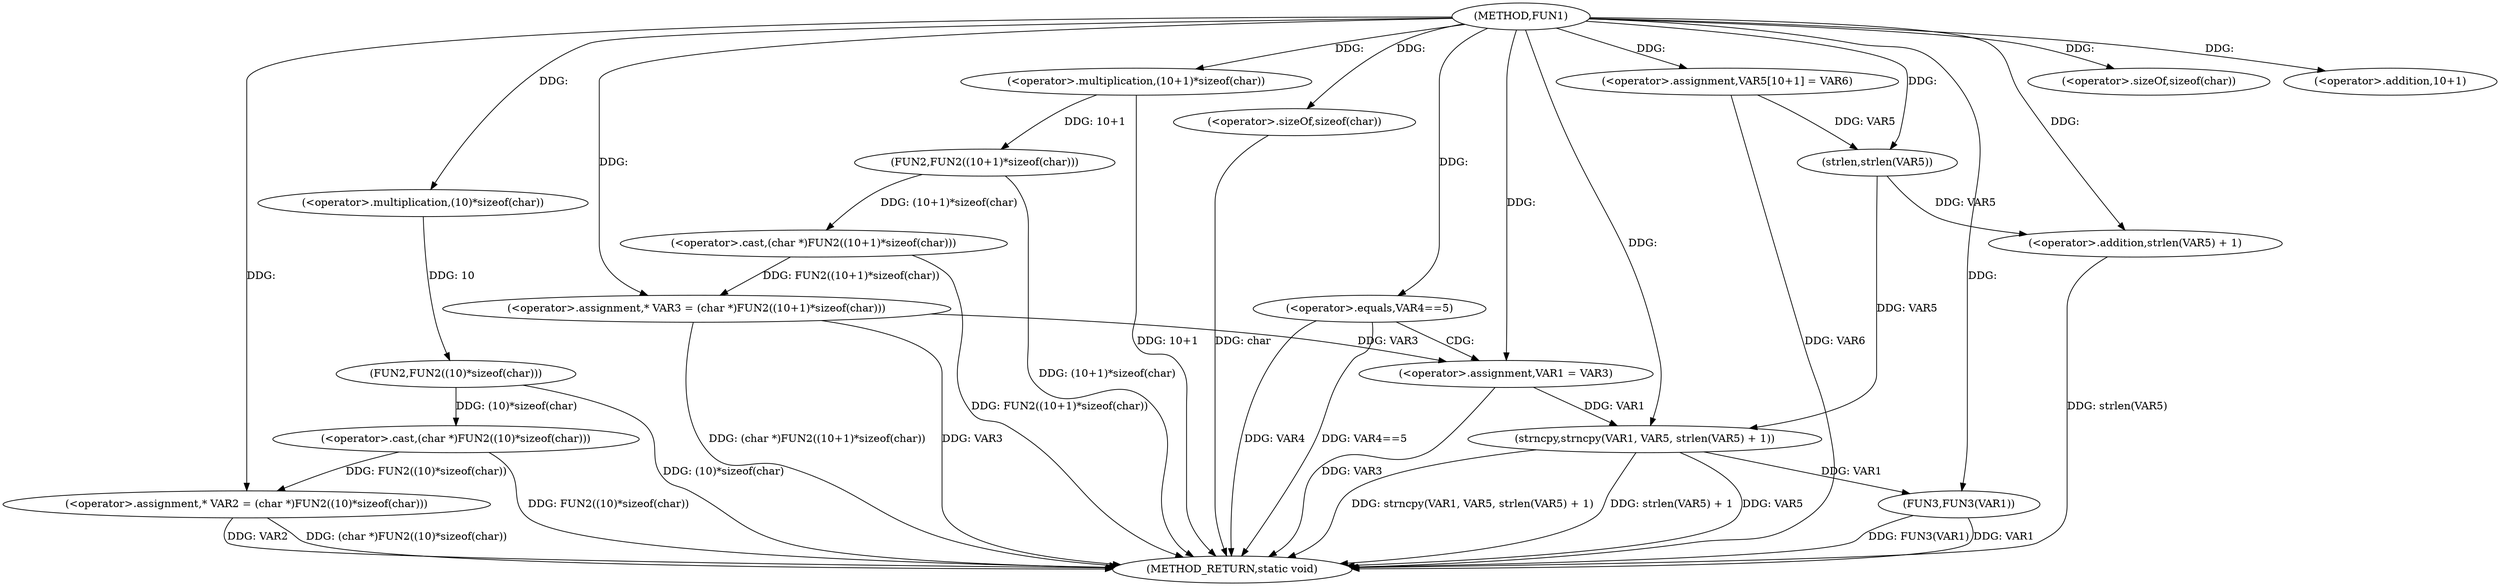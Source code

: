 digraph FUN1 {  
"1000100" [label = "(METHOD,FUN1)" ]
"1000147" [label = "(METHOD_RETURN,static void)" ]
"1000104" [label = "(<operator>.assignment,* VAR2 = (char *)FUN2((10)*sizeof(char)))" ]
"1000106" [label = "(<operator>.cast,(char *)FUN2((10)*sizeof(char)))" ]
"1000108" [label = "(FUN2,FUN2((10)*sizeof(char)))" ]
"1000109" [label = "(<operator>.multiplication,(10)*sizeof(char))" ]
"1000111" [label = "(<operator>.sizeOf,sizeof(char))" ]
"1000114" [label = "(<operator>.assignment,* VAR3 = (char *)FUN2((10+1)*sizeof(char)))" ]
"1000116" [label = "(<operator>.cast,(char *)FUN2((10+1)*sizeof(char)))" ]
"1000118" [label = "(FUN2,FUN2((10+1)*sizeof(char)))" ]
"1000119" [label = "(<operator>.multiplication,(10+1)*sizeof(char))" ]
"1000120" [label = "(<operator>.addition,10+1)" ]
"1000123" [label = "(<operator>.sizeOf,sizeof(char))" ]
"1000126" [label = "(<operator>.equals,VAR4==5)" ]
"1000130" [label = "(<operator>.assignment,VAR1 = VAR3)" ]
"1000135" [label = "(<operator>.assignment,VAR5[10+1] = VAR6)" ]
"1000138" [label = "(strncpy,strncpy(VAR1, VAR5, strlen(VAR5) + 1))" ]
"1000141" [label = "(<operator>.addition,strlen(VAR5) + 1)" ]
"1000142" [label = "(strlen,strlen(VAR5))" ]
"1000145" [label = "(FUN3,FUN3(VAR1))" ]
  "1000141" -> "1000147"  [ label = "DDG: strlen(VAR5)"] 
  "1000106" -> "1000147"  [ label = "DDG: FUN2((10)*sizeof(char))"] 
  "1000104" -> "1000147"  [ label = "DDG: VAR2"] 
  "1000138" -> "1000147"  [ label = "DDG: VAR5"] 
  "1000114" -> "1000147"  [ label = "DDG: VAR3"] 
  "1000126" -> "1000147"  [ label = "DDG: VAR4"] 
  "1000116" -> "1000147"  [ label = "DDG: FUN2((10+1)*sizeof(char))"] 
  "1000145" -> "1000147"  [ label = "DDG: FUN3(VAR1)"] 
  "1000138" -> "1000147"  [ label = "DDG: strncpy(VAR1, VAR5, strlen(VAR5) + 1)"] 
  "1000118" -> "1000147"  [ label = "DDG: (10+1)*sizeof(char)"] 
  "1000145" -> "1000147"  [ label = "DDG: VAR1"] 
  "1000114" -> "1000147"  [ label = "DDG: (char *)FUN2((10+1)*sizeof(char))"] 
  "1000123" -> "1000147"  [ label = "DDG: char"] 
  "1000126" -> "1000147"  [ label = "DDG: VAR4==5"] 
  "1000130" -> "1000147"  [ label = "DDG: VAR3"] 
  "1000138" -> "1000147"  [ label = "DDG: strlen(VAR5) + 1"] 
  "1000119" -> "1000147"  [ label = "DDG: 10+1"] 
  "1000135" -> "1000147"  [ label = "DDG: VAR6"] 
  "1000104" -> "1000147"  [ label = "DDG: (char *)FUN2((10)*sizeof(char))"] 
  "1000108" -> "1000147"  [ label = "DDG: (10)*sizeof(char)"] 
  "1000106" -> "1000104"  [ label = "DDG: FUN2((10)*sizeof(char))"] 
  "1000100" -> "1000104"  [ label = "DDG: "] 
  "1000108" -> "1000106"  [ label = "DDG: (10)*sizeof(char)"] 
  "1000109" -> "1000108"  [ label = "DDG: 10"] 
  "1000100" -> "1000109"  [ label = "DDG: "] 
  "1000100" -> "1000111"  [ label = "DDG: "] 
  "1000116" -> "1000114"  [ label = "DDG: FUN2((10+1)*sizeof(char))"] 
  "1000100" -> "1000114"  [ label = "DDG: "] 
  "1000118" -> "1000116"  [ label = "DDG: (10+1)*sizeof(char)"] 
  "1000119" -> "1000118"  [ label = "DDG: 10+1"] 
  "1000100" -> "1000119"  [ label = "DDG: "] 
  "1000100" -> "1000120"  [ label = "DDG: "] 
  "1000100" -> "1000123"  [ label = "DDG: "] 
  "1000100" -> "1000126"  [ label = "DDG: "] 
  "1000114" -> "1000130"  [ label = "DDG: VAR3"] 
  "1000100" -> "1000130"  [ label = "DDG: "] 
  "1000100" -> "1000135"  [ label = "DDG: "] 
  "1000130" -> "1000138"  [ label = "DDG: VAR1"] 
  "1000100" -> "1000138"  [ label = "DDG: "] 
  "1000142" -> "1000138"  [ label = "DDG: VAR5"] 
  "1000142" -> "1000141"  [ label = "DDG: VAR5"] 
  "1000135" -> "1000142"  [ label = "DDG: VAR5"] 
  "1000100" -> "1000142"  [ label = "DDG: "] 
  "1000100" -> "1000141"  [ label = "DDG: "] 
  "1000138" -> "1000145"  [ label = "DDG: VAR1"] 
  "1000100" -> "1000145"  [ label = "DDG: "] 
  "1000126" -> "1000130"  [ label = "CDG: "] 
}
